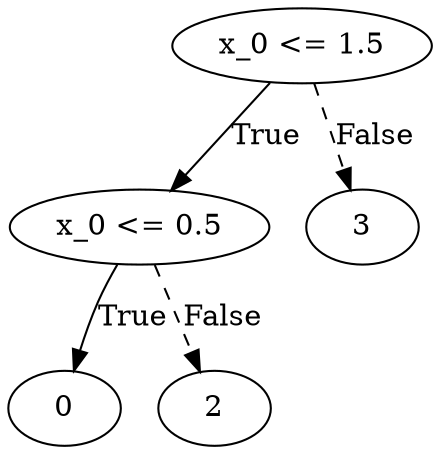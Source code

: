 digraph {
0 [label="x_0 <= 1.5"];
1 [label="x_0 <= 0.5"];
2 [label="0"];
1 -> 2 [label="True"];
3 [label="2"];
1 -> 3 [style="dashed", label="False"];
0 -> 1 [label="True"];
4 [label="3"];
0 -> 4 [style="dashed", label="False"];

}